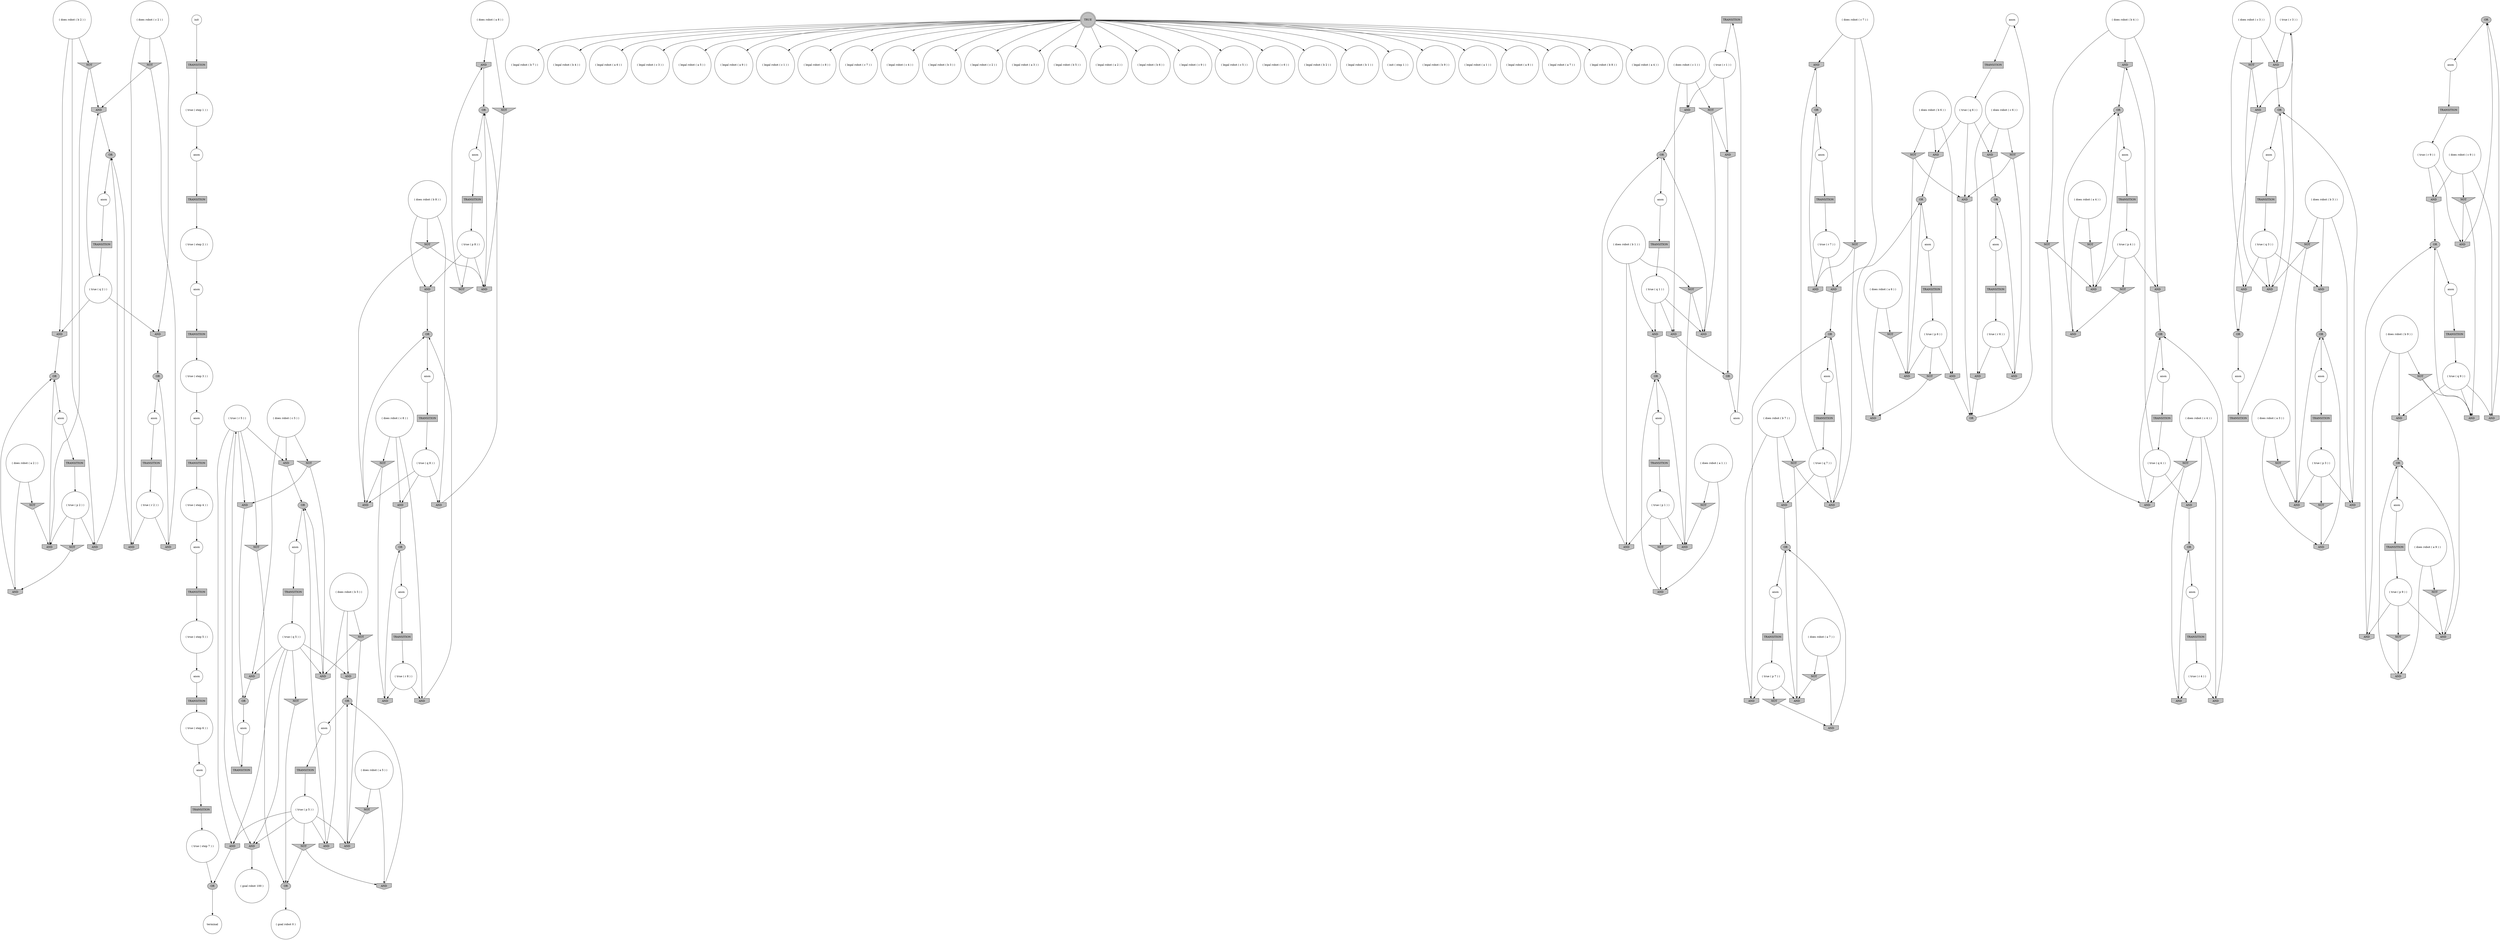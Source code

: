 digraph propNet
{
	"@5c5f1c48"[shape=invhouse, style= filled, fillcolor=grey, label="AND"]; "@5c5f1c48"->"@4328594c"; 
	"@bd056de"[shape=ellipse, style= filled, fillcolor=grey, label="OR"]; "@bd056de"->"@1af70ee1"; 
	"@268c858a"[shape=invhouse, style= filled, fillcolor=grey, label="AND"]; "@268c858a"->"@7059c8b5"; 
	"@4679ac92"[shape=invhouse, style= filled, fillcolor=grey, label="AND"]; "@4679ac92"->"@56e20ef8"; 
	"@3852eef4"[shape=circle, style= filled, fillcolor=white, label="( legal robot ( b 7 ) )"]; 
	"@5883de21"[shape=box, style= filled, fillcolor=grey, label="TRANSITION"]; "@5883de21"->"@92ca580"; 
	"@13ce64f6"[shape=box, style= filled, fillcolor=grey, label="TRANSITION"]; "@13ce64f6"->"@79f7896f"; 
	"@103c37f4"[shape=circle, style= filled, fillcolor=white, label="( true ( step 3 ) )"]; "@103c37f4"->"@7284aa02"; 
	"@4604a96a"[shape=circle, style= filled, fillcolor=white, label="( does robot ( c 7 ) )"]; "@4604a96a"->"@1d70ec24"; "@4604a96a"->"@5c0e920f"; "@4604a96a"->"@6699176f"; 
	"@114562c5"[shape=circle, style= filled, fillcolor=white, label="anon"]; "@114562c5"->"@29e26602"; 
	"@1fb88122"[shape=invhouse, style= filled, fillcolor=grey, label="AND"]; "@1fb88122"->"@10f1f34a"; 
	"@3c10e820"[shape=circle, style= filled, fillcolor=white, label="( does robot ( a 2 ) )"]; "@3c10e820"->"@685f1ba8"; "@3c10e820"->"@56bebb88"; 
	"@7acdba53"[shape=box, style= filled, fillcolor=grey, label="TRANSITION"]; "@7acdba53"->"@889ec59"; 
	"@dda2737"[shape=invtriangle, style= filled, fillcolor=grey, label="NOT"]; "@dda2737"->"@6d4492fb"; "@dda2737"->"@31836aea"; 
	"@23461d1"[shape=circle, style= filled, fillcolor=white, label="( true ( p 8 ) )"]; "@23461d1"->"@59b70f9e"; "@23461d1"->"@64f01d52"; "@23461d1"->"@3d01e178"; 
	"@609f3e95"[shape=circle, style= filled, fillcolor=white, label="( true ( q 7 ) )"]; "@609f3e95"->"@1d70ec24"; "@609f3e95"->"@31836aea"; "@609f3e95"->"@5acad437"; 
	"@3d31f2b4"[shape=invhouse, style= filled, fillcolor=grey, label="AND"]; "@3d31f2b4"->"@375b4ad2"; 
	"@6243487e"[shape=circle, style= filled, fillcolor=white, label="( true ( r 3 ) )"]; "@6243487e"->"@1d4fcd9a"; "@6243487e"->"@6d0718b7"; 
	"@521ba1d9"[shape=ellipse, style= filled, fillcolor=grey, label="OR"]; "@521ba1d9"->"@141ed7ac"; 
	"@5acad437"[shape=invhouse, style= filled, fillcolor=grey, label="AND"]; "@5acad437"->"@6e30fc1f"; 
	"@665c1eae"[shape=box, style= filled, fillcolor=grey, label="TRANSITION"]; "@665c1eae"->"@23461d1"; 
	"@7b99f8e6"[shape=invtriangle, style= filled, fillcolor=grey, label="NOT"]; "@7b99f8e6"->"@39a4036f"; 
	"@28a50da4"[shape=circle, style= filled, fillcolor=white, label="( does robot ( c 4 ) )"]; "@28a50da4"->"@79ef3ccd"; "@28a50da4"->"@7aba175f"; "@28a50da4"->"@6c229ed4"; 
	"@3eb68e0e"[shape=circle, style= filled, fillcolor=white, label="anon"]; "@3eb68e0e"->"@7b4189d0"; 
	"@39a4036f"[shape=invhouse, style= filled, fillcolor=grey, label="AND"]; "@39a4036f"->"@10f1f34a"; 
	"@3cfa54fe"[shape=circle, style= filled, fillcolor=white, label="anon"]; "@3cfa54fe"->"@bbef5e8"; 
	"@5b5b55bc"[shape=circle, style= filled, fillcolor=white, label="( legal robot ( b 4 ) )"]; 
	"@63f796d0"[shape=box, style= filled, fillcolor=grey, label="TRANSITION"]; "@63f796d0"->"@3970ae0"; 
	"@33a998c7"[shape=invhouse, style= filled, fillcolor=grey, label="AND"]; "@33a998c7"->"@4328594c"; 
	"@412beeec"[shape=invhouse, style= filled, fillcolor=grey, label="AND"]; "@412beeec"->"@5057f57f"; 
	"@71d382ab"[shape=circle, style= filled, fillcolor=white, label="( legal robot ( a 6 ) )"]; 
	"@66fbf51d"[shape=circle, style= filled, fillcolor=white, label="( legal robot ( c 3 ) )"]; 
	"@54cee271"[shape=invhouse, style= filled, fillcolor=grey, label="AND"]; "@54cee271"->"@7dbd9d76"; 
	"@4e9722c9"[shape=box, style= filled, fillcolor=grey, label="TRANSITION"]; "@4e9722c9"->"@4453d3cf"; 
	"@31836aea"[shape=invhouse, style= filled, fillcolor=grey, label="AND"]; "@31836aea"->"@5057f57f"; 
	"@69e94001"[shape=invhouse, style= filled, fillcolor=grey, label="AND"]; "@69e94001"->"@438a3a1d"; 
	"@7284aa02"[shape=circle, style= filled, fillcolor=white, label="anon"]; "@7284aa02"->"@13ce64f6"; 
	"@64273f4e"[shape=doublecircle, style= filled, fillcolor=grey, label="TRUE"]; "@64273f4e"->"@4cc5f20f"; "@64273f4e"->"@2b302b69"; "@64273f4e"->"@439067e5"; "@64273f4e"->"@4c842d9a"; "@64273f4e"->"@79ce00b4"; "@64273f4e"->"@4ccd21c"; "@64273f4e"->"@3852eef4"; "@64273f4e"->"@5c71949b"; "@64273f4e"->"@279977bd"; "@64273f4e"->"@7527e2ee"; "@64273f4e"->"@6dcd2197"; "@64273f4e"->"@5796de29"; "@64273f4e"->"@24d37b87"; "@64273f4e"->"@71a2f5b1"; "@64273f4e"->"@3d950e0a"; "@64273f4e"->"@1b071c0"; "@64273f4e"->"@6a643edd"; "@64273f4e"->"@29949f78"; "@64273f4e"->"@5b5b55bc"; "@64273f4e"->"@4cad4d40"; "@64273f4e"->"@365878d2"; "@64273f4e"->"@677210a5"; "@64273f4e"->"@da3b359"; "@64273f4e"->"@6bef4b2b"; "@64273f4e"->"@4959d87f"; "@64273f4e"->"@71d382ab"; "@64273f4e"->"@66fbf51d"; "@64273f4e"->"@76539f0d"; 
	"@74b70648"[shape=circle, style= filled, fillcolor=white, label="anon"]; "@74b70648"->"@28f52a14"; 
	"@2b302b69"[shape=circle, style= filled, fillcolor=white, label="( legal robot ( a 9 ) )"]; 
	"@41c7d56b"[shape=invtriangle, style= filled, fillcolor=grey, label="NOT"]; "@41c7d56b"->"@5c5f1c48"; "@41c7d56b"->"@268c858a"; 
	"@1abbbd0e"[shape=circle, style= filled, fillcolor=white, label="( does robot ( c 9 ) )"]; "@1abbbd0e"->"@74c12978"; "@1abbbd0e"->"@1b50f0a7"; "@1abbbd0e"->"@1b78efd8"; 
	"@1f61509b"[shape=invhouse, style= filled, fillcolor=grey, label="AND"]; "@1f61509b"->"@3d057305"; 
	"@699c9f16"[shape=circle, style= filled, fillcolor=white, label="( does robot ( c 1 ) )"]; "@699c9f16"->"@29909385"; "@699c9f16"->"@64626fd2"; "@699c9f16"->"@3d31f2b4"; 
	"@62577c5e"[shape=ellipse, style= filled, fillcolor=grey, label="OR"]; "@62577c5e"->"@5da631c2"; 
	"@2c92af24"[shape=invhouse, style= filled, fillcolor=grey, label="AND"]; "@2c92af24"->"@23bf8cd5"; 
	"@3a5d3ac0"[shape=circle, style= filled, fillcolor=white, label="( true ( p 7 ) )"]; "@3a5d3ac0"->"@6d4492fb"; "@3a5d3ac0"->"@412beeec"; "@3a5d3ac0"->"@3ebc312f"; 
	"@2743724e"[shape=circle, style= filled, fillcolor=white, label="anon"]; "@2743724e"->"@2602585e"; 
	"@4e9e75f6"[shape=box, style= filled, fillcolor=grey, label="TRANSITION"]; "@4e9e75f6"->"@4e842e74"; 
	"@4ccd21c"[shape=circle, style= filled, fillcolor=white, label="( legal robot ( c 4 ) )"]; 
	"@6fe22c75"[shape=circle, style= filled, fillcolor=white, label="init"]; "@6fe22c75"->"@69d4eeb5"; 
	"@6dabbec4"[shape=circle, style= filled, fillcolor=white, label="( true ( step 6 ) )"]; "@6dabbec4"->"@5dac13d7"; 
	"@354124d6"[shape=invhouse, style= filled, fillcolor=grey, label="AND"]; "@354124d6"->"@6e30fc1f"; 
	"@408b6c39"[shape=invhouse, style= filled, fillcolor=grey, label="AND"]; "@408b6c39"->"@11c0b8a0"; 
	"@4e3c35fd"[shape=circle, style= filled, fillcolor=white, label="( true ( p 6 ) )"]; "@4e3c35fd"->"@4c9fd062"; "@4e3c35fd"->"@618eabf6"; "@4e3c35fd"->"@52fc9d2b"; 
	"@63f9f0f2"[shape=box, style= filled, fillcolor=grey, label="TRANSITION"]; "@63f9f0f2"->"@4eb3c24f"; 
	"@262f4813"[shape=invtriangle, style= filled, fillcolor=grey, label="NOT"]; "@262f4813"->"@64f01d52"; 
	"@4551dcd6"[shape=ellipse, style= filled, fillcolor=grey, label="OR"]; "@4551dcd6"->"@1798928"; 
	"@4f2d26d2"[shape=invtriangle, style= filled, fillcolor=grey, label="NOT"]; "@4f2d26d2"->"@1d4fcd9a"; "@4f2d26d2"->"@3979c7cf"; 
	"@4b51ac10"[shape=invhouse, style= filled, fillcolor=grey, label="AND"]; "@4b51ac10"->"@53e6978d"; 
	"@6e30fc1f"[shape=ellipse, style= filled, fillcolor=grey, label="OR"]; "@6e30fc1f"->"@51f88fbd"; 
	"@3979c7cf"[shape=invhouse, style= filled, fillcolor=grey, label="AND"]; "@3979c7cf"->"@1bfd9cd5"; 
	"@685f1ba8"[shape=invhouse, style= filled, fillcolor=grey, label="AND"]; "@685f1ba8"->"@438a3a1d"; 
	"@4ef18d37"[shape=ellipse, style= filled, fillcolor=grey, label="OR"]; "@4ef18d37"->"@546e3e5e"; 
	"@3d950e0a"[shape=circle, style= filled, fillcolor=white, label="( legal robot ( c 5 ) )"]; 
	"@464d28c7"[shape=invhouse, style= filled, fillcolor=grey, label="AND"]; "@464d28c7"->"@23bf8cd5"; 
	"@3d89acb5"[shape=circle, style= filled, fillcolor=white, label="anon"]; "@3d89acb5"->"@2e39d325"; 
	"@46fb6763"[shape=ellipse, style= filled, fillcolor=grey, label="OR"]; "@46fb6763"->"@2340b8fd"; 
	"@6a24eafa"[shape=circle, style= filled, fillcolor=white, label="( does robot ( b 8 ) )"]; "@6a24eafa"->"@59b70f9e"; "@6a24eafa"->"@30cafa1"; "@6a24eafa"->"@1dbef987"; 
	"@4cad4d40"[shape=circle, style= filled, fillcolor=white, label="( init ( step 1 ) )"]; 
	"@74e16785"[shape=ellipse, style= filled, fillcolor=grey, label="OR"]; "@74e16785"->"@7a5388b5"; 
	"@4e84f566"[shape=invtriangle, style= filled, fillcolor=grey, label="NOT"]; "@4e84f566"->"@4ad2efa1"; 
	"@1053a9d5"[shape=circle, style= filled, fillcolor=white, label="( true ( q 3 ) )"]; "@1053a9d5"->"@320f6398"; "@1053a9d5"->"@3979c7cf"; "@1053a9d5"->"@2778c490"; 
	"@1798928"[shape=circle, style= filled, fillcolor=white, label="anon"]; "@1798928"->"@63f796d0"; 
	"@625db9eb"[shape=circle, style= filled, fillcolor=white, label="( true ( step 7 ) )"]; "@625db9eb"->"@7dbd9d76"; 
	"@7c41f227"[shape=invhouse, style= filled, fillcolor=grey, label="AND"]; "@7c41f227"->"@46fb6763"; 
	"@690ff62a"[shape=invhouse, style= filled, fillcolor=grey, label="AND"]; "@690ff62a"->"@4a0ce796"; 
	"@29909385"[shape=invtriangle, style= filled, fillcolor=grey, label="NOT"]; "@29909385"->"@52c51614"; "@29909385"->"@32486cdd"; 
	"@2a24bfaa"[shape=circle, style= filled, fillcolor=white, label="anon"]; "@2a24bfaa"->"@7fb2380e"; 
	"@5fb9f88b"[shape=invhouse, style= filled, fillcolor=grey, label="AND"]; "@5fb9f88b"->"@1bfd9cd5"; 
	"@279977bd"[shape=circle, style= filled, fillcolor=white, label="( legal robot ( c 2 ) )"]; 
	"@6d13e8f3"[shape=invhouse, style= filled, fillcolor=grey, label="AND"]; "@6d13e8f3"->"@3857dc15"; 
	"@66e8c7db"[shape=invhouse, style= filled, fillcolor=grey, label="AND"]; "@66e8c7db"->"@23bf8cd5"; 
	"@7846a55e"[shape=circle, style= filled, fillcolor=white, label="( true ( p 2 ) )"]; "@7846a55e"->"@33a998c7"; "@7846a55e"->"@6612fc02"; "@7846a55e"->"@7d6fdcc1"; 
	"@4bb963c4"[shape=circle, style= filled, fillcolor=white, label="( true ( q 8 ) )"]; "@4bb963c4"->"@51f1e39b"; "@4bb963c4"->"@30cafa1"; "@4bb963c4"->"@1e1079ff"; 
	"@399197b"[shape=circle, style= filled, fillcolor=white, label="anon"]; "@399197b"->"@396c75ed"; 
	"@53933acb"[shape=circle, style= filled, fillcolor=white, label="( true ( r 2 ) )"]; "@53933acb"->"@268c858a"; "@53933acb"->"@201532fc"; 
	"@1b071c0"[shape=circle, style= filled, fillcolor=white, label="( legal robot ( c 6 ) )"]; 
	"@628d2280"[shape=invtriangle, style= filled, fillcolor=grey, label="NOT"]; "@628d2280"->"@1fd4340c"; 
	"@11c0b8a0"[shape=ellipse, style= filled, fillcolor=grey, label="OR"]; "@11c0b8a0"->"@399197b"; 
	"@7b0b23cf"[shape=circle, style= filled, fillcolor=white, label="( does robot ( b 5 ) )"]; "@7b0b23cf"->"@2c92af24"; "@7b0b23cf"->"@11f18cbe"; "@7b0b23cf"->"@185c2a25"; 
	"@20ca5bff"[shape=invhouse, style= filled, fillcolor=grey, label="AND"]; "@20ca5bff"->"@521ba1d9"; 
	"@47e7d503"[shape=circle, style= filled, fillcolor=white, label="anon"]; "@47e7d503"->"@7acdba53"; 
	"@536b98c3"[shape=ellipse, style= filled, fillcolor=grey, label="OR"]; "@536b98c3"->"@3cfa54fe"; 
	"@76f1fad1"[shape=invhouse, style= filled, fillcolor=grey, label="AND"]; "@76f1fad1"->"@53e6978d"; 
	"@3d6721bd"[shape=circle, style= filled, fillcolor=white, label="( does robot ( c 5 ) )"]; "@3d6721bd"->"@66e8c7db"; "@3d6721bd"->"@3dd81ec9"; "@3d6721bd"->"@455118a7"; 
	"@79ef3ccd"[shape=invhouse, style= filled, fillcolor=grey, label="AND"]; "@79ef3ccd"->"@74e16785"; 
	"@79f7896f"[shape=circle, style= filled, fillcolor=white, label="( true ( step 4 ) )"]; "@79f7896f"->"@5722cc7e"; 
	"@25a0d346"[shape=invtriangle, style= filled, fillcolor=grey, label="NOT"]; "@25a0d346"->"@78871e65"; "@25a0d346"->"@618eabf6"; 
	"@11f18cbe"[shape=invhouse, style= filled, fillcolor=grey, label="AND"]; "@11f18cbe"->"@3857dc15"; 
	"@4453d3cf"[shape=circle, style= filled, fillcolor=white, label="( true ( step 5 ) )"]; "@4453d3cf"->"@3d89acb5"; 
	"@4c9fd062"[shape=invhouse, style= filled, fillcolor=grey, label="AND"]; "@4c9fd062"->"@4b94ba17"; 
	"@1952853d"[shape=circle, style= filled, fillcolor=white, label="( true ( q 2 ) )"]; "@1952853d"->"@5c5f1c48"; "@1952853d"->"@702eef15"; "@1952853d"->"@69e94001"; 
	"@74c12978"[shape=invhouse, style= filled, fillcolor=grey, label="AND"]; "@74c12978"->"@3d057305"; 
	"@889ec59"[shape=circle, style= filled, fillcolor=white, label="( true ( r 6 ) )"]; "@889ec59"->"@3c0a30fd"; "@889ec59"->"@76f1fad1"; 
	"@4c842d9a"[shape=circle, style= filled, fillcolor=white, label="( legal robot ( c 8 ) )"]; 
	"@565539d8"[shape=box, style= filled, fillcolor=grey, label="TRANSITION"]; "@565539d8"->"@4b7361e2"; 
	"@5075c744"[shape=invtriangle, style= filled, fillcolor=grey, label="NOT"]; "@5075c744"->"@51f1e39b"; "@5075c744"->"@646d6aa0"; 
	"@646d6aa0"[shape=invhouse, style= filled, fillcolor=grey, label="AND"]; "@646d6aa0"->"@42143753"; 
	"@92ca580"[shape=circle, style= filled, fillcolor=white, label="( true ( r 1 ) )"]; "@92ca580"->"@52c51614"; "@92ca580"->"@64626fd2"; 
	"@bbef5e8"[shape=box, style= filled, fillcolor=grey, label="TRANSITION"]; "@bbef5e8"->"@5a790192"; 
	"@320f6398"[shape=invhouse, style= filled, fillcolor=grey, label="AND"]; "@320f6398"->"@41a40247"; 
	"@1b78efd8"[shape=invtriangle, style= filled, fillcolor=grey, label="NOT"]; "@1b78efd8"->"@1633c3e6"; "@1b78efd8"->"@20ca5bff"; 
	"@4ad2efa1"[shape=invhouse, style= filled, fillcolor=grey, label="AND"]; "@4ad2efa1"->"@3857dc15"; 
	"@1b50f0a7"[shape=invhouse, style= filled, fillcolor=grey, label="AND"]; "@1b50f0a7"->"@521ba1d9"; 
	"@201532fc"[shape=invhouse, style= filled, fillcolor=grey, label="AND"]; "@201532fc"->"@4328594c"; 
	"@5a790192"[shape=circle, style= filled, fillcolor=white, label="( true ( p 9 ) )"]; "@5a790192"->"@1f61509b"; "@5a790192"->"@3e5646a5"; "@5a790192"->"@11fb24d3"; 
	"@69d4eeb5"[shape=box, style= filled, fillcolor=grey, label="TRANSITION"]; "@69d4eeb5"->"@bba92db"; 
	"@37cd3dd7"[shape=invhouse, style= filled, fillcolor=grey, label="AND"]; "@37cd3dd7"->"@4551dcd6"; 
	"@1bfd9cd5"[shape=ellipse, style= filled, fillcolor=grey, label="OR"]; "@1bfd9cd5"->"@2743724e"; 
	"@7a5388b5"[shape=circle, style= filled, fillcolor=white, label="anon"]; "@7a5388b5"->"@779d9c0d"; 
	"@546e3e5e"[shape=circle, style= filled, fillcolor=white, label="anon"]; "@546e3e5e"->"@306bba64"; 
	"@6d4492fb"[shape=invhouse, style= filled, fillcolor=grey, label="AND"]; "@6d4492fb"->"@6e30fc1f"; 
	"@4b7361e2"[shape=circle, style= filled, fillcolor=white, label="( true ( r 8 ) )"]; "@4b7361e2"->"@690ff62a"; "@4b7361e2"->"@646d6aa0"; 
	"@1633c3e6"[shape=invhouse, style= filled, fillcolor=grey, label="AND"]; "@1633c3e6"->"@3d057305"; 
	"@52c51614"[shape=invhouse, style= filled, fillcolor=grey, label="AND"]; "@52c51614"->"@375b4ad2"; 
	"@438a3a1d"[shape=ellipse, style= filled, fillcolor=grey, label="OR"]; "@438a3a1d"->"@27ed688f"; 
	"@29e26602"[shape=box, style= filled, fillcolor=grey, label="TRANSITION"]; "@29e26602"->"@5ef77511"; 
	"@16881cb3"[shape=circle, style= filled, fillcolor=white, label="anon"]; "@16881cb3"->"@246ce26e"; 
	"@32fd4662"[shape=invtriangle, style= filled, fillcolor=grey, label="NOT"]; "@32fd4662"->"@1217e615"; "@32fd4662"->"@3979c7cf"; 
	"@50f800db"[shape=invhouse, style= filled, fillcolor=grey, label="AND"]; "@50f800db"->"@7d57bf4c"; 
	"@3d3c4c09"[shape=circle, style= filled, fillcolor=white, label="anon"]; "@3d3c4c09"->"@565539d8"; 
	"@6a643edd"[shape=circle, style= filled, fillcolor=white, label="( legal robot ( b 2 ) )"]; 
	"@4b8706f6"[shape=circle, style= filled, fillcolor=white, label="( does robot ( b 7 ) )"]; "@4b8706f6"->"@412beeec"; "@4b8706f6"->"@dda2737"; "@4b8706f6"->"@5acad437"; 
	"@29949f78"[shape=circle, style= filled, fillcolor=white, label="( legal robot ( b 1 ) )"]; 
	"@40a0a36"[shape=circle, style= filled, fillcolor=white, label="( does robot ( b 2 ) )"]; "@40a0a36"->"@33a998c7"; "@40a0a36"->"@2f24614c"; "@40a0a36"->"@69e94001"; 
	"@3970ae0"[shape=circle, style= filled, fillcolor=white, label="( true ( r 5 ) )"]; "@3970ae0"->"@66e8c7db"; "@3970ae0"->"@5b62f030"; "@3970ae0"->"@50f800db"; "@3970ae0"->"@54cee271"; "@3970ae0"->"@37cd3dd7"; 
	"@a6dddcf"[shape=circle, style= filled, fillcolor=white, label="( does robot ( b 3 ) )"]; "@a6dddcf"->"@32fd4662"; "@a6dddcf"->"@5fb9f88b"; "@a6dddcf"->"@2778c490"; 
	"@5ee771f3"[shape=circle, style= filled, fillcolor=white, label="( true ( q 9 ) )"]; "@5ee771f3"->"@1633c3e6"; "@5ee771f3"->"@1b50f0a7"; "@5ee771f3"->"@7a8d0b0f"; 
	"@28f52a14"[shape=box, style= filled, fillcolor=grey, label="TRANSITION"]; "@28f52a14"->"@4f299f7e"; 
	"@5c0e920f"[shape=invtriangle, style= filled, fillcolor=grey, label="NOT"]; "@5c0e920f"->"@31836aea"; "@5c0e920f"->"@40974600"; 
	"@3e81018b"[shape=invtriangle, style= filled, fillcolor=grey, label="NOT"]; "@3e81018b"->"@11fb24d3"; 
	"@4f1adeb7"[shape=invtriangle, style= filled, fillcolor=grey, label="NOT"]; "@4f1adeb7"->"@6d13e8f3"; "@4f1adeb7"->"@bd056de"; 
	"@46b29c9d"[shape=invhouse, style= filled, fillcolor=grey, label="AND"]; "@46b29c9d"->"@11c0b8a0"; 
	"@bba92db"[shape=circle, style= filled, fillcolor=white, label="( true ( step 1 ) )"]; "@bba92db"->"@2a24bfaa"; 
	"@1a8fa0d1"[shape=invtriangle, style= filled, fillcolor=grey, label="NOT"]; "@1a8fa0d1"->"@6d4492fb"; 
	"@1d4fcd9a"[shape=invhouse, style= filled, fillcolor=grey, label="AND"]; "@1d4fcd9a"->"@41a40247"; 
	"@54e9a7c2"[shape=invhouse, style= filled, fillcolor=grey, label="AND"]; "@54e9a7c2"->"@74e16785"; 
	"@24a51027"[shape=circle, style= filled, fillcolor=white, label="( does robot ( a 1 ) )"]; "@24a51027"->"@18287811"; "@24a51027"->"@1fd4340c"; 
	"@7fb2380e"[shape=box, style= filled, fillcolor=grey, label="TRANSITION"]; "@7fb2380e"->"@6f3b625b"; 
	"@47d978ea"[shape=circle, style= filled, fillcolor=white, label="( does robot ( a 7 ) )"]; "@47d978ea"->"@1a8fa0d1"; "@47d978ea"->"@354124d6"; 
	"@5b62f030"[shape=invtriangle, style= filled, fillcolor=grey, label="NOT"]; "@5b62f030"->"@bd056de"; 
	"@64626fd2"[shape=invhouse, style= filled, fillcolor=grey, label="AND"]; "@64626fd2"->"@62577c5e"; 
	"@7059c8b5"[shape=ellipse, style= filled, fillcolor=grey, label="OR"]; "@7059c8b5"->"@16881cb3"; 
	"@2e39d325"[shape=box, style= filled, fillcolor=grey, label="TRANSITION"]; "@2e39d325"->"@6dabbec4"; 
	"@4eb3c24f"[shape=circle, style= filled, fillcolor=white, label="( true ( p 4 ) )"]; "@4eb3c24f"->"@7b99f8e6"; "@4eb3c24f"->"@68c0890f"; "@4eb3c24f"->"@15d45d9"; 
	"@36b79701"[shape=circle, style= filled, fillcolor=white, label="( true ( p 5 ) )"]; "@36b79701"->"@2c92af24"; "@36b79701"->"@4f1adeb7"; "@36b79701"->"@50f800db"; "@36b79701"->"@54cee271"; "@36b79701"->"@4ad2efa1"; 
	"@3dd81ec9"[shape=invtriangle, style= filled, fillcolor=grey, label="NOT"]; "@3dd81ec9"->"@464d28c7"; "@3dd81ec9"->"@37cd3dd7"; 
	"@2778c490"[shape=invhouse, style= filled, fillcolor=grey, label="AND"]; "@2778c490"->"@46fb6763"; 
	"@c7056d5"[shape=box, style= filled, fillcolor=grey, label="TRANSITION"]; "@c7056d5"->"@3a5d3ac0"; 
	"@3ebc312f"[shape=invtriangle, style= filled, fillcolor=grey, label="NOT"]; "@3ebc312f"->"@354124d6"; 
	"@56e20ef8"[shape=ellipse, style= filled, fillcolor=grey, label="OR"]; "@56e20ef8"->"@1344e858"; 
	"@4805e9f1"[shape=invtriangle, style= filled, fillcolor=grey, label="NOT"]; "@4805e9f1"->"@7c41f227"; 
	"@1d70ec24"[shape=invhouse, style= filled, fillcolor=grey, label="AND"]; "@1d70ec24"->"@7eb9132a"; 
	"@709a1411"[shape=box, style= filled, fillcolor=grey, label="TRANSITION"]; "@709a1411"->"@7846a55e"; 
	"@6c229ed4"[shape=invtriangle, style= filled, fillcolor=grey, label="NOT"]; "@6c229ed4"->"@70a1c582"; "@6c229ed4"->"@54e9a7c2"; 
	"@4a8d3d62"[shape=circle, style= filled, fillcolor=white, label="anon"]; "@4a8d3d62"->"@5883de21"; 
	"@5e30c963"[shape=circle, style= filled, fillcolor=white, label="( does robot ( a 8 ) )"]; "@5e30c963"->"@4679ac92"; "@5e30c963"->"@262f4813"; 
	"@23bf8cd5"[shape=ellipse, style= filled, fillcolor=grey, label="OR"]; "@23bf8cd5"->"@74b70648"; 
	"@7d6fdcc1"[shape=invhouse, style= filled, fillcolor=grey, label="AND"]; "@7d6fdcc1"->"@438a3a1d"; 
	"@677210a5"[shape=circle, style= filled, fillcolor=white, label="( legal robot ( a 1 ) )"]; 
	"@2340b8fd"[shape=circle, style= filled, fillcolor=white, label="anon"]; "@2340b8fd"->"@4e9e75f6"; 
	"@42143753"[shape=ellipse, style= filled, fillcolor=grey, label="OR"]; "@42143753"->"@3d3c4c09"; 
	"@139d115"[shape=box, style= filled, fillcolor=grey, label="TRANSITION"]; "@139d115"->"@36b79701"; 
	"@3622e177"[shape=circle, style= filled, fillcolor=white, label="( does robot ( a 5 ) )"]; "@3622e177"->"@6d13e8f3"; "@3622e177"->"@4e84f566"; 
	"@618eabf6"[shape=invhouse, style= filled, fillcolor=grey, label="AND"]; "@618eabf6"->"@11c0b8a0"; 
	"@3c0a30fd"[shape=invhouse, style= filled, fillcolor=grey, label="AND"]; "@3c0a30fd"->"@4b94ba17"; 
	"@4cc5f20f"[shape=circle, style= filled, fillcolor=white, label="( legal robot ( a 5 ) )"]; 
	"@59b70f9e"[shape=invhouse, style= filled, fillcolor=grey, label="AND"]; "@59b70f9e"->"@4a0ce796"; 
	"@4a0ce796"[shape=ellipse, style= filled, fillcolor=grey, label="OR"]; "@4a0ce796"->"@15384ed5"; 
	"@5da631c2"[shape=circle, style= filled, fillcolor=white, label="anon"]; "@5da631c2"->"@4095c5ec"; 
	"@6f3b625b"[shape=circle, style= filled, fillcolor=white, label="( true ( step 2 ) )"]; "@6f3b625b"->"@46e13e7b"; 
	"@779d9c0d"[shape=box, style= filled, fillcolor=grey, label="TRANSITION"]; "@779d9c0d"->"@3804dd1b"; 
	"@79ce00b4"[shape=circle, style= filled, fillcolor=white, label="( legal robot ( c 7 ) )"]; 
	"@254ba9a2"[shape=invtriangle, style= filled, fillcolor=grey, label="NOT"]; "@254ba9a2"->"@1217e615"; 
	"@1344e858"[shape=circle, style= filled, fillcolor=white, label="anon"]; "@1344e858"->"@665c1eae"; 
	"@27ed688f"[shape=circle, style= filled, fillcolor=white, label="anon"]; "@27ed688f"->"@709a1411"; 
	"@111edceb"[shape=box, style= filled, fillcolor=grey, label="TRANSITION"]; "@111edceb"->"@1952853d"; 
	"@53e6978d"[shape=ellipse, style= filled, fillcolor=grey, label="OR"]; "@53e6978d"->"@47e7d503"; 
	"@5ef77511"[shape=circle, style= filled, fillcolor=white, label="( true ( q 6 ) )"]; "@5ef77511"->"@78871e65"; "@5ef77511"->"@408b6c39"; "@5ef77511"->"@4b51ac10"; 
	"@8e2b07b"[shape=circle, style= filled, fillcolor=white, label="( does robot ( b 1 ) )"]; "@8e2b07b"->"@5ab05fcb"; "@8e2b07b"->"@2bd9e5ad"; "@8e2b07b"->"@3c6b93c5"; 
	"@4d811e2c"[shape=circle, style= filled, fillcolor=white, label="( does robot ( a 3 ) )"]; "@4d811e2c"->"@7c41f227"; "@4d811e2c"->"@254ba9a2"; 
	"@5a4fdf11"[shape=invtriangle, style= filled, fillcolor=grey, label="NOT"]; "@5a4fdf11"->"@bd056de"; 
	"@51f88fbd"[shape=circle, style= filled, fillcolor=white, label="anon"]; "@51f88fbd"->"@c7056d5"; 
	"@18287811"[shape=invtriangle, style= filled, fillcolor=grey, label="NOT"]; "@18287811"->"@716136f0"; 
	"@4f299f7e"[shape=circle, style= filled, fillcolor=white, label="( true ( q 5 ) )"]; "@4f299f7e"->"@5a4fdf11"; "@4f299f7e"->"@50f800db"; "@4f299f7e"->"@464d28c7"; "@4f299f7e"->"@11f18cbe"; "@4f299f7e"->"@54cee271"; "@4f299f7e"->"@455118a7"; 
	"@6885b670"[shape=box, style= filled, fillcolor=grey, label="TRANSITION"]; "@6885b670"->"@6243487e"; 
	"@30c26c8f"[shape=circle, style= filled, fillcolor=white, label="anon"]; "@30c26c8f"->"@d7e60a1"; 
	"@5796de29"[shape=circle, style= filled, fillcolor=white, label="( legal robot ( a 2 ) )"]; 
	"@306bba64"[shape=box, style= filled, fillcolor=grey, label="TRANSITION"]; "@306bba64"->"@73286b10"; 
	"@7eb9132a"[shape=ellipse, style= filled, fillcolor=grey, label="OR"]; "@7eb9132a"->"@28996b65"; 
	"@40974600"[shape=invhouse, style= filled, fillcolor=grey, label="AND"]; "@40974600"->"@7eb9132a"; 
	"@32486cdd"[shape=invhouse, style= filled, fillcolor=grey, label="AND"]; "@32486cdd"->"@62577c5e"; 
	"@141ed7ac"[shape=circle, style= filled, fillcolor=white, label="anon"]; "@141ed7ac"->"@139ba1d8"; 
	"@1c8321c8"[shape=invtriangle, style= filled, fillcolor=grey, label="NOT"]; "@1c8321c8"->"@15d45d9"; 
	"@3e5646a5"[shape=invtriangle, style= filled, fillcolor=grey, label="NOT"]; "@3e5646a5"->"@12381a9c"; 
	"@78c6cbc"[shape=circle, style= filled, fillcolor=white, label="( does robot ( b 9 ) )"]; "@78c6cbc"->"@1f61509b"; "@78c6cbc"->"@7a8d0b0f"; "@78c6cbc"->"@1436ae83"; 
	"@6d0718b7"[shape=invhouse, style= filled, fillcolor=grey, label="AND"]; "@6d0718b7"->"@1bfd9cd5"; 
	"@228ca8ac"[shape=box, style= filled, fillcolor=grey, label="TRANSITION"]; "@228ca8ac"->"@b74cb21"; 
	"@78482bad"[shape=circle, style= filled, fillcolor=white, label="( does robot ( a 6 ) )"]; "@78482bad"->"@46b29c9d"; "@78482bad"->"@5e35dc95"; 
	"@4959d87f"[shape=circle, style= filled, fillcolor=white, label="( legal robot ( b 8 ) )"]; 
	"@55291cd"[shape=box, style= filled, fillcolor=grey, label="TRANSITION"]; "@55291cd"->"@4980f545"; 
	"@10f1f34a"[shape=ellipse, style= filled, fillcolor=grey, label="OR"]; "@10f1f34a"->"@7c9b87f6"; 
	"@1a3526cf"[shape=circle, style= filled, fillcolor=white, label="( true ( q 1 ) )"]; "@1a3526cf"->"@2bd9e5ad"; "@1a3526cf"->"@3d31f2b4"; "@1a3526cf"->"@32486cdd"; 
	"@396c75ed"[shape=box, style= filled, fillcolor=grey, label="TRANSITION"]; "@396c75ed"->"@4e3c35fd"; 
	"@4e842e74"[shape=circle, style= filled, fillcolor=white, label="( true ( p 3 ) )"]; "@4e842e74"->"@1217e615"; "@4e842e74"->"@4805e9f1"; "@4e842e74"->"@5fb9f88b"; 
	"@7a8d0b0f"[shape=invhouse, style= filled, fillcolor=grey, label="AND"]; "@7a8d0b0f"->"@536b98c3"; 
	"@3c6b93c5"[shape=invhouse, style= filled, fillcolor=grey, label="AND"]; "@3c6b93c5"->"@62577c5e"; 
	"@1af70ee1"[shape=circle, style= filled, fillcolor=white, label="( goal robot 0 )"]; 
	"@76539f0d"[shape=circle, style= filled, fillcolor=white, label="( legal robot ( a 4 ) )"]; 
	"@3edd89f9"[shape=circle, style= filled, fillcolor=white, label="( does robot ( a 4 ) )"]; "@3edd89f9"->"@1c8321c8"; "@3edd89f9"->"@39a4036f"; 
	"@702eef15"[shape=invhouse, style= filled, fillcolor=grey, label="AND"]; "@702eef15"->"@7059c8b5"; 
	"@d7e60a1"[shape=box, style= filled, fillcolor=grey, label="TRANSITION"]; "@d7e60a1"->"@5ee771f3"; 
	"@3804dd1b"[shape=circle, style= filled, fillcolor=white, label="( true ( r 4 ) )"]; "@3804dd1b"->"@7aba175f"; "@3804dd1b"->"@54e9a7c2"; 
	"@70a1c582"[shape=invhouse, style= filled, fillcolor=grey, label="AND"]; "@70a1c582"->"@2c65394b"; 
	"@7c9b87f6"[shape=circle, style= filled, fillcolor=white, label="anon"]; "@7c9b87f6"->"@63f9f0f2"; 
	"@5c71949b"[shape=circle, style= filled, fillcolor=white, label="( legal robot ( b 3 ) )"]; 
	"@455dd32a"[shape=circle, style= filled, fillcolor=white, label="( true ( r 9 ) )"]; "@455dd32a"->"@74c12978"; "@455dd32a"->"@20ca5bff"; 
	"@30cafa1"[shape=invhouse, style= filled, fillcolor=grey, label="AND"]; "@30cafa1"->"@56e20ef8"; 
	"@5ab05fcb"[shape=invtriangle, style= filled, fillcolor=grey, label="NOT"]; "@5ab05fcb"->"@716136f0"; "@5ab05fcb"->"@32486cdd"; 
	"@2bd9e5ad"[shape=invhouse, style= filled, fillcolor=grey, label="AND"]; "@2bd9e5ad"->"@4ef18d37"; 
	"@4b94ba17"[shape=ellipse, style= filled, fillcolor=grey, label="OR"]; "@4b94ba17"->"@114562c5"; 
	"@7aba175f"[shape=invhouse, style= filled, fillcolor=grey, label="AND"]; "@7aba175f"->"@2c65394b"; 
	"@5dac13d7"[shape=circle, style= filled, fillcolor=white, label="anon"]; "@5dac13d7"->"@53465ca2"; 
	"@4980f545"[shape=circle, style= filled, fillcolor=white, label="( true ( q 4 ) )"]; "@4980f545"->"@79ef3ccd"; "@4980f545"->"@1fb88122"; "@4980f545"->"@70a1c582"; 
	"@1217e615"[shape=invhouse, style= filled, fillcolor=grey, label="AND"]; "@1217e615"->"@46fb6763"; 
	"@10320399"[shape=circle, style= filled, fillcolor=white, label="anon"]; "@10320399"->"@139d115"; 
	"@4095c5ec"[shape=box, style= filled, fillcolor=grey, label="TRANSITION"]; "@4095c5ec"->"@1a3526cf"; 
	"@78871e65"[shape=invhouse, style= filled, fillcolor=grey, label="AND"]; "@78871e65"->"@4b94ba17"; 
	"@1fd4340c"[shape=invhouse, style= filled, fillcolor=grey, label="AND"]; "@1fd4340c"->"@4ef18d37"; 
	"@375b4ad2"[shape=ellipse, style= filled, fillcolor=grey, label="OR"]; "@375b4ad2"->"@4a8d3d62"; 
	"@11fb24d3"[shape=invhouse, style= filled, fillcolor=grey, label="AND"]; "@11fb24d3"->"@536b98c3"; 
	"@7b4189d0"[shape=box, style= filled, fillcolor=grey, label="TRANSITION"]; "@7b4189d0"->"@609f3e95"; 
	"@2354c054"[shape=box, style= filled, fillcolor=grey, label="TRANSITION"]; "@2354c054"->"@103c37f4"; 
	"@6bef4b2b"[shape=circle, style= filled, fillcolor=white, label="( legal robot ( a 7 ) )"]; 
	"@68c0890f"[shape=invhouse, style= filled, fillcolor=grey, label="AND"]; "@68c0890f"->"@2c65394b"; 
	"@7691a4fb"[shape=circle, style= filled, fillcolor=white, label="anon"]; "@7691a4fb"->"@6885b670"; 
	"@1436ae83"[shape=invtriangle, style= filled, fillcolor=grey, label="NOT"]; "@1436ae83"->"@1633c3e6"; "@1436ae83"->"@11fb24d3"; 
	"@15d45d9"[shape=invhouse, style= filled, fillcolor=grey, label="AND"]; "@15d45d9"->"@10f1f34a"; 
	"@1e1079ff"[shape=invhouse, style= filled, fillcolor=grey, label="AND"]; "@1e1079ff"->"@42143753"; 
	"@28996b65"[shape=circle, style= filled, fillcolor=white, label="anon"]; "@28996b65"->"@228ca8ac"; 
	"@651ee017"[shape=circle, style= filled, fillcolor=white, label="( does robot ( b 4 ) )"]; "@651ee017"->"@1fb88122"; "@651ee017"->"@68c0890f"; "@651ee017"->"@4e0a39de"; 
	"@5057f57f"[shape=ellipse, style= filled, fillcolor=grey, label="OR"]; "@5057f57f"->"@3eb68e0e"; 
	"@2bacee78"[shape=circle, style= filled, fillcolor=white, label="terminal"]; 
	"@439067e5"[shape=circle, style= filled, fillcolor=white, label="( legal robot ( c 1 ) )"]; 
	"@2f24614c"[shape=invtriangle, style= filled, fillcolor=grey, label="NOT"]; "@2f24614c"->"@5c5f1c48"; "@2f24614c"->"@7d6fdcc1"; 
	"@246ce26e"[shape=box, style= filled, fillcolor=grey, label="TRANSITION"]; "@246ce26e"->"@53933acb"; 
	"@716136f0"[shape=invhouse, style= filled, fillcolor=grey, label="AND"]; "@716136f0"->"@4ef18d37"; 
	"@3d057305"[shape=ellipse, style= filled, fillcolor=grey, label="OR"]; "@3d057305"->"@30c26c8f"; 
	"@3160e069"[shape=circle, style= filled, fillcolor=white, label="( does robot ( c 3 ) )"]; "@3160e069"->"@320f6398"; "@3160e069"->"@6d0718b7"; "@3160e069"->"@4f2d26d2"; 
	"@12381a9c"[shape=invhouse, style= filled, fillcolor=grey, label="AND"]; "@12381a9c"->"@536b98c3"; 
	"@6612fc02"[shape=invtriangle, style= filled, fillcolor=grey, label="NOT"]; "@6612fc02"->"@685f1ba8"; 
	"@2602585e"[shape=box, style= filled, fillcolor=grey, label="TRANSITION"]; "@2602585e"->"@1053a9d5"; 
	"@1dbef987"[shape=invtriangle, style= filled, fillcolor=grey, label="NOT"]; "@1dbef987"->"@51f1e39b"; "@1dbef987"->"@64f01d52"; 
	"@22f62eba"[shape=circle, style= filled, fillcolor=white, label="( does robot ( c 8 ) )"]; "@22f62eba"->"@690ff62a"; "@22f62eba"->"@5075c744"; "@22f62eba"->"@1e1079ff"; 
	"@dfeaf06"[shape=circle, style= filled, fillcolor=white, label="anon"]; "@dfeaf06"->"@111edceb"; 
	"@7527e2ee"[shape=circle, style= filled, fillcolor=white, label="( legal robot ( a 3 ) )"]; 
	"@2224ea85"[shape=circle, style= filled, fillcolor=white, label="( does robot ( b 6 ) )"]; "@2224ea85"->"@25a0d346"; "@2224ea85"->"@4c9fd062"; "@2224ea85"->"@408b6c39"; 
	"@6dcd2197"[shape=circle, style= filled, fillcolor=white, label="( legal robot ( b 5 ) )"]; 
	"@185c2a25"[shape=invtriangle, style= filled, fillcolor=grey, label="NOT"]; "@185c2a25"->"@464d28c7"; "@185c2a25"->"@4ad2efa1"; 
	"@4328594c"[shape=ellipse, style= filled, fillcolor=grey, label="OR"]; "@4328594c"->"@dfeaf06"; 
	"@24d37b87"[shape=circle, style= filled, fillcolor=white, label="( legal robot ( b 6 ) )"]; 
	"@71a2f5b1"[shape=circle, style= filled, fillcolor=white, label="( legal robot ( c 9 ) )"]; 
	"@52fc9d2b"[shape=invtriangle, style= filled, fillcolor=grey, label="NOT"]; "@52fc9d2b"->"@46b29c9d"; 
	"@7dbd9d76"[shape=ellipse, style= filled, fillcolor=grey, label="OR"]; "@7dbd9d76"->"@2bacee78"; 
	"@194e9851"[shape=invtriangle, style= filled, fillcolor=grey, label="NOT"]; "@194e9851"->"@78871e65"; "@194e9851"->"@76f1fad1"; 
	"@41a40247"[shape=ellipse, style= filled, fillcolor=grey, label="OR"]; "@41a40247"->"@7691a4fb"; 
	"@5722cc7e"[shape=circle, style= filled, fillcolor=white, label="anon"]; "@5722cc7e"->"@4e9722c9"; 
	"@629ca1fb"[shape=circle, style= filled, fillcolor=white, label="( does robot ( c 6 ) )"]; "@629ca1fb"->"@3c0a30fd"; "@629ca1fb"->"@194e9851"; "@629ca1fb"->"@4b51ac10"; 
	"@7d57bf4c"[shape=circle, style= filled, fillcolor=white, label="( goal robot 100 )"]; 
	"@455118a7"[shape=invhouse, style= filled, fillcolor=grey, label="AND"]; "@455118a7"->"@4551dcd6"; 
	"@46e13e7b"[shape=circle, style= filled, fillcolor=white, label="anon"]; "@46e13e7b"->"@2354c054"; 
	"@b74cb21"[shape=circle, style= filled, fillcolor=white, label="( true ( r 7 ) )"]; "@b74cb21"->"@40974600"; "@b74cb21"->"@6699176f"; 
	"@7548c02f"[shape=box, style= filled, fillcolor=grey, label="TRANSITION"]; "@7548c02f"->"@4bb963c4"; 
	"@6699176f"[shape=invhouse, style= filled, fillcolor=grey, label="AND"]; "@6699176f"->"@5057f57f"; 
	"@365878d2"[shape=circle, style= filled, fillcolor=white, label="( legal robot ( b 9 ) )"]; 
	"@6ce931d9"[shape=circle, style= filled, fillcolor=white, label="( does robot ( c 2 ) )"]; "@6ce931d9"->"@41c7d56b"; "@6ce931d9"->"@702eef15"; "@6ce931d9"->"@201532fc"; 
	"@51f1e39b"[shape=invhouse, style= filled, fillcolor=grey, label="AND"]; "@51f1e39b"->"@4a0ce796"; 
	"@da3b359"[shape=circle, style= filled, fillcolor=white, label="( legal robot ( a 8 ) )"]; 
	"@299481b2"[shape=circle, style= filled, fillcolor=white, label="anon"]; "@299481b2"->"@55291cd"; 
	"@56bebb88"[shape=invtriangle, style= filled, fillcolor=grey, label="NOT"]; "@56bebb88"->"@7d6fdcc1"; 
	"@73286b10"[shape=circle, style= filled, fillcolor=white, label="( true ( p 1 ) )"]; "@73286b10"->"@716136f0"; "@73286b10"->"@628d2280"; "@73286b10"->"@3c6b93c5"; 
	"@64f01d52"[shape=invhouse, style= filled, fillcolor=grey, label="AND"]; "@64f01d52"->"@56e20ef8"; 
	"@3857dc15"[shape=ellipse, style= filled, fillcolor=grey, label="OR"]; "@3857dc15"->"@10320399"; 
	"@53465ca2"[shape=box, style= filled, fillcolor=grey, label="TRANSITION"]; "@53465ca2"->"@625db9eb"; 
	"@3d01e178"[shape=invtriangle, style= filled, fillcolor=grey, label="NOT"]; "@3d01e178"->"@4679ac92"; 
	"@2c65394b"[shape=ellipse, style= filled, fillcolor=grey, label="OR"]; "@2c65394b"->"@299481b2"; 
	"@15384ed5"[shape=circle, style= filled, fillcolor=white, label="anon"]; "@15384ed5"->"@7548c02f"; 
	"@139ba1d8"[shape=box, style= filled, fillcolor=grey, label="TRANSITION"]; "@139ba1d8"->"@455dd32a"; 
	"@5e35dc95"[shape=invtriangle, style= filled, fillcolor=grey, label="NOT"]; "@5e35dc95"->"@618eabf6"; 
	"@4e0a39de"[shape=invtriangle, style= filled, fillcolor=grey, label="NOT"]; "@4e0a39de"->"@15d45d9"; "@4e0a39de"->"@70a1c582"; 
	"@215b011c"[shape=circle, style= filled, fillcolor=white, label="( does robot ( a 9 ) )"]; "@215b011c"->"@3e81018b"; "@215b011c"->"@12381a9c"; 
}